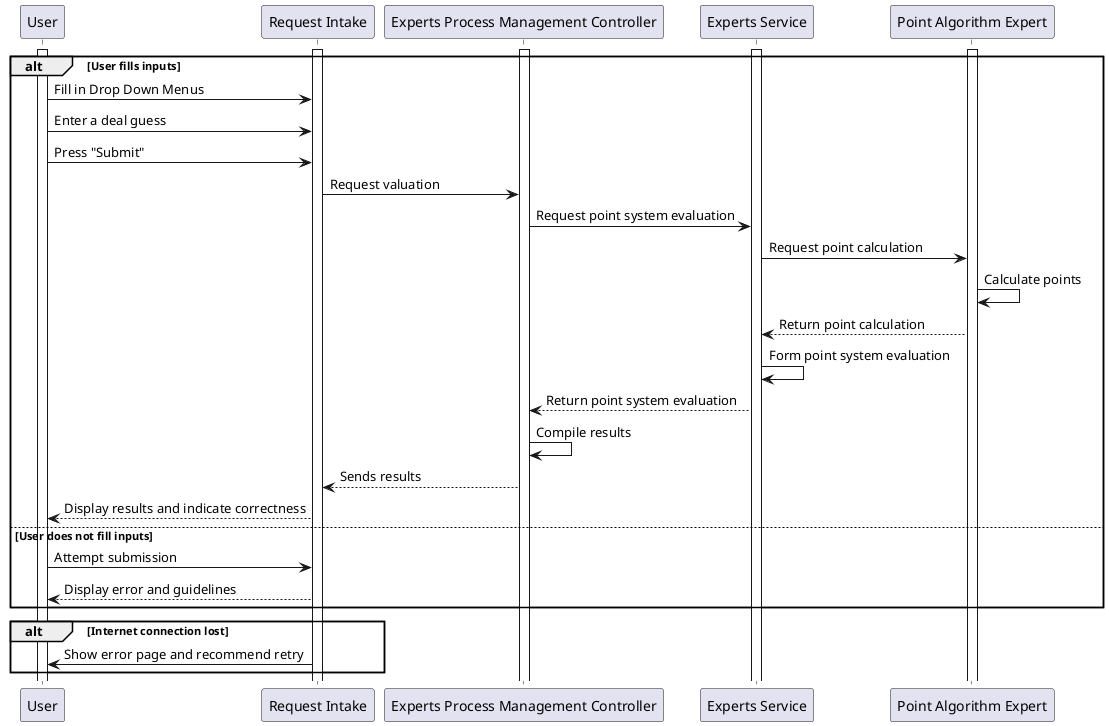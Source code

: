 @startuml be1
participant User
participant "Request Intake" as Intake
participant "Experts Process Management Controller" as Controller
participant "Experts Service" as Service
participant "Point Algorithm Expert" as Algorithm

activate User
activate Intake
activate Controller
activate Service
activate Algorithm

alt User fills inputs
    User -> Intake: Fill in Drop Down Menus
    User -> Intake: Enter a deal guess
    User -> Intake: Press "Submit"
    Intake -> Controller: Request valuation
    Controller -> Service: Request point system evaluation
    Service -> Algorithm: Request point calculation
    Algorithm -> Algorithm: Calculate points
    Algorithm --> Service: Return point calculation
    Service -> Service: Form point system evaluation
    Service --> Controller: Return point system evaluation
    Controller -> Controller: Compile results
    Controller --> Intake: Sends results
    Intake --> User: Display results and indicate correctness
else User does not fill inputs
    User -> Intake: Attempt submission
    Intake --> User: Display error and guidelines
end

alt Internet connection lost
    Intake -> User: Show error page and recommend retry
end

@enduml
